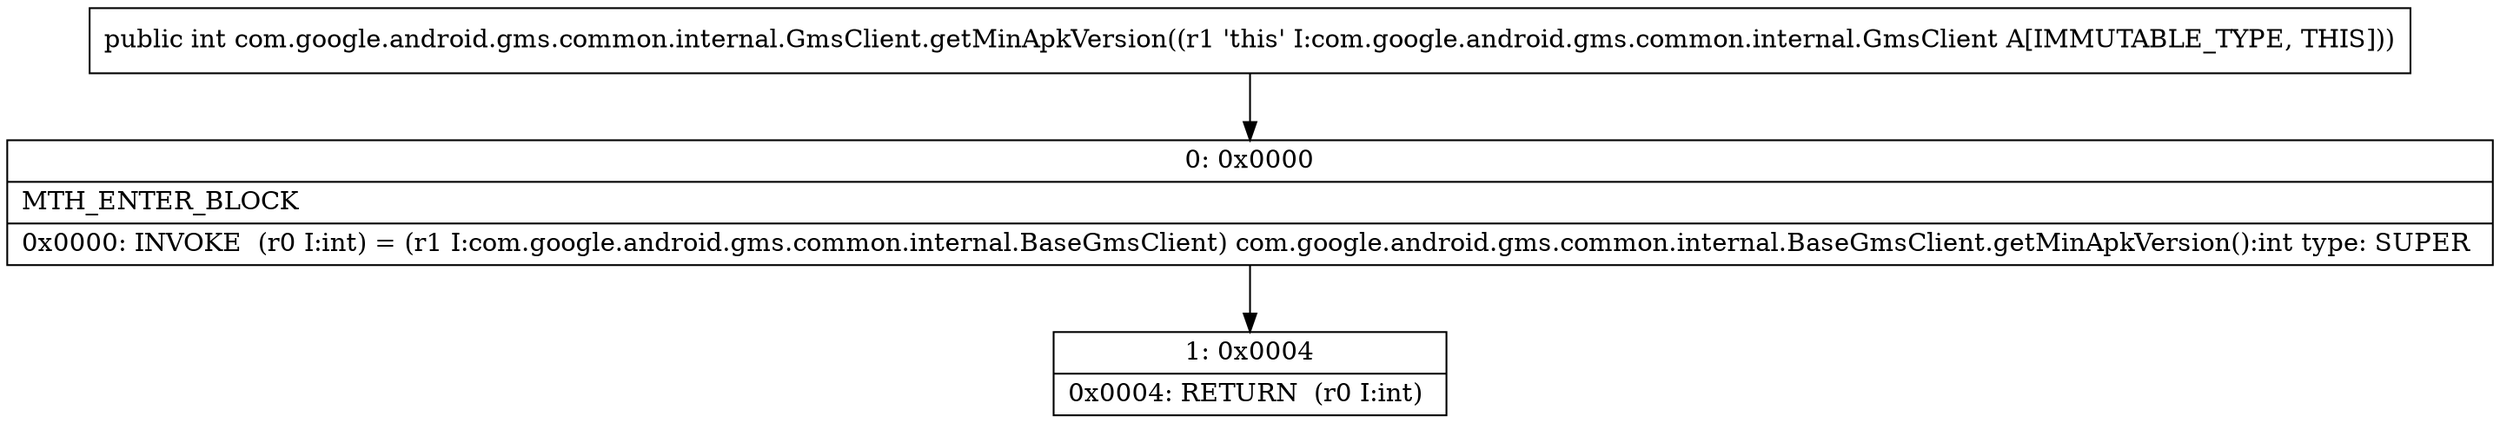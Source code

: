 digraph "CFG forcom.google.android.gms.common.internal.GmsClient.getMinApkVersion()I" {
Node_0 [shape=record,label="{0\:\ 0x0000|MTH_ENTER_BLOCK\l|0x0000: INVOKE  (r0 I:int) = (r1 I:com.google.android.gms.common.internal.BaseGmsClient) com.google.android.gms.common.internal.BaseGmsClient.getMinApkVersion():int type: SUPER \l}"];
Node_1 [shape=record,label="{1\:\ 0x0004|0x0004: RETURN  (r0 I:int) \l}"];
MethodNode[shape=record,label="{public int com.google.android.gms.common.internal.GmsClient.getMinApkVersion((r1 'this' I:com.google.android.gms.common.internal.GmsClient A[IMMUTABLE_TYPE, THIS])) }"];
MethodNode -> Node_0;
Node_0 -> Node_1;
}

